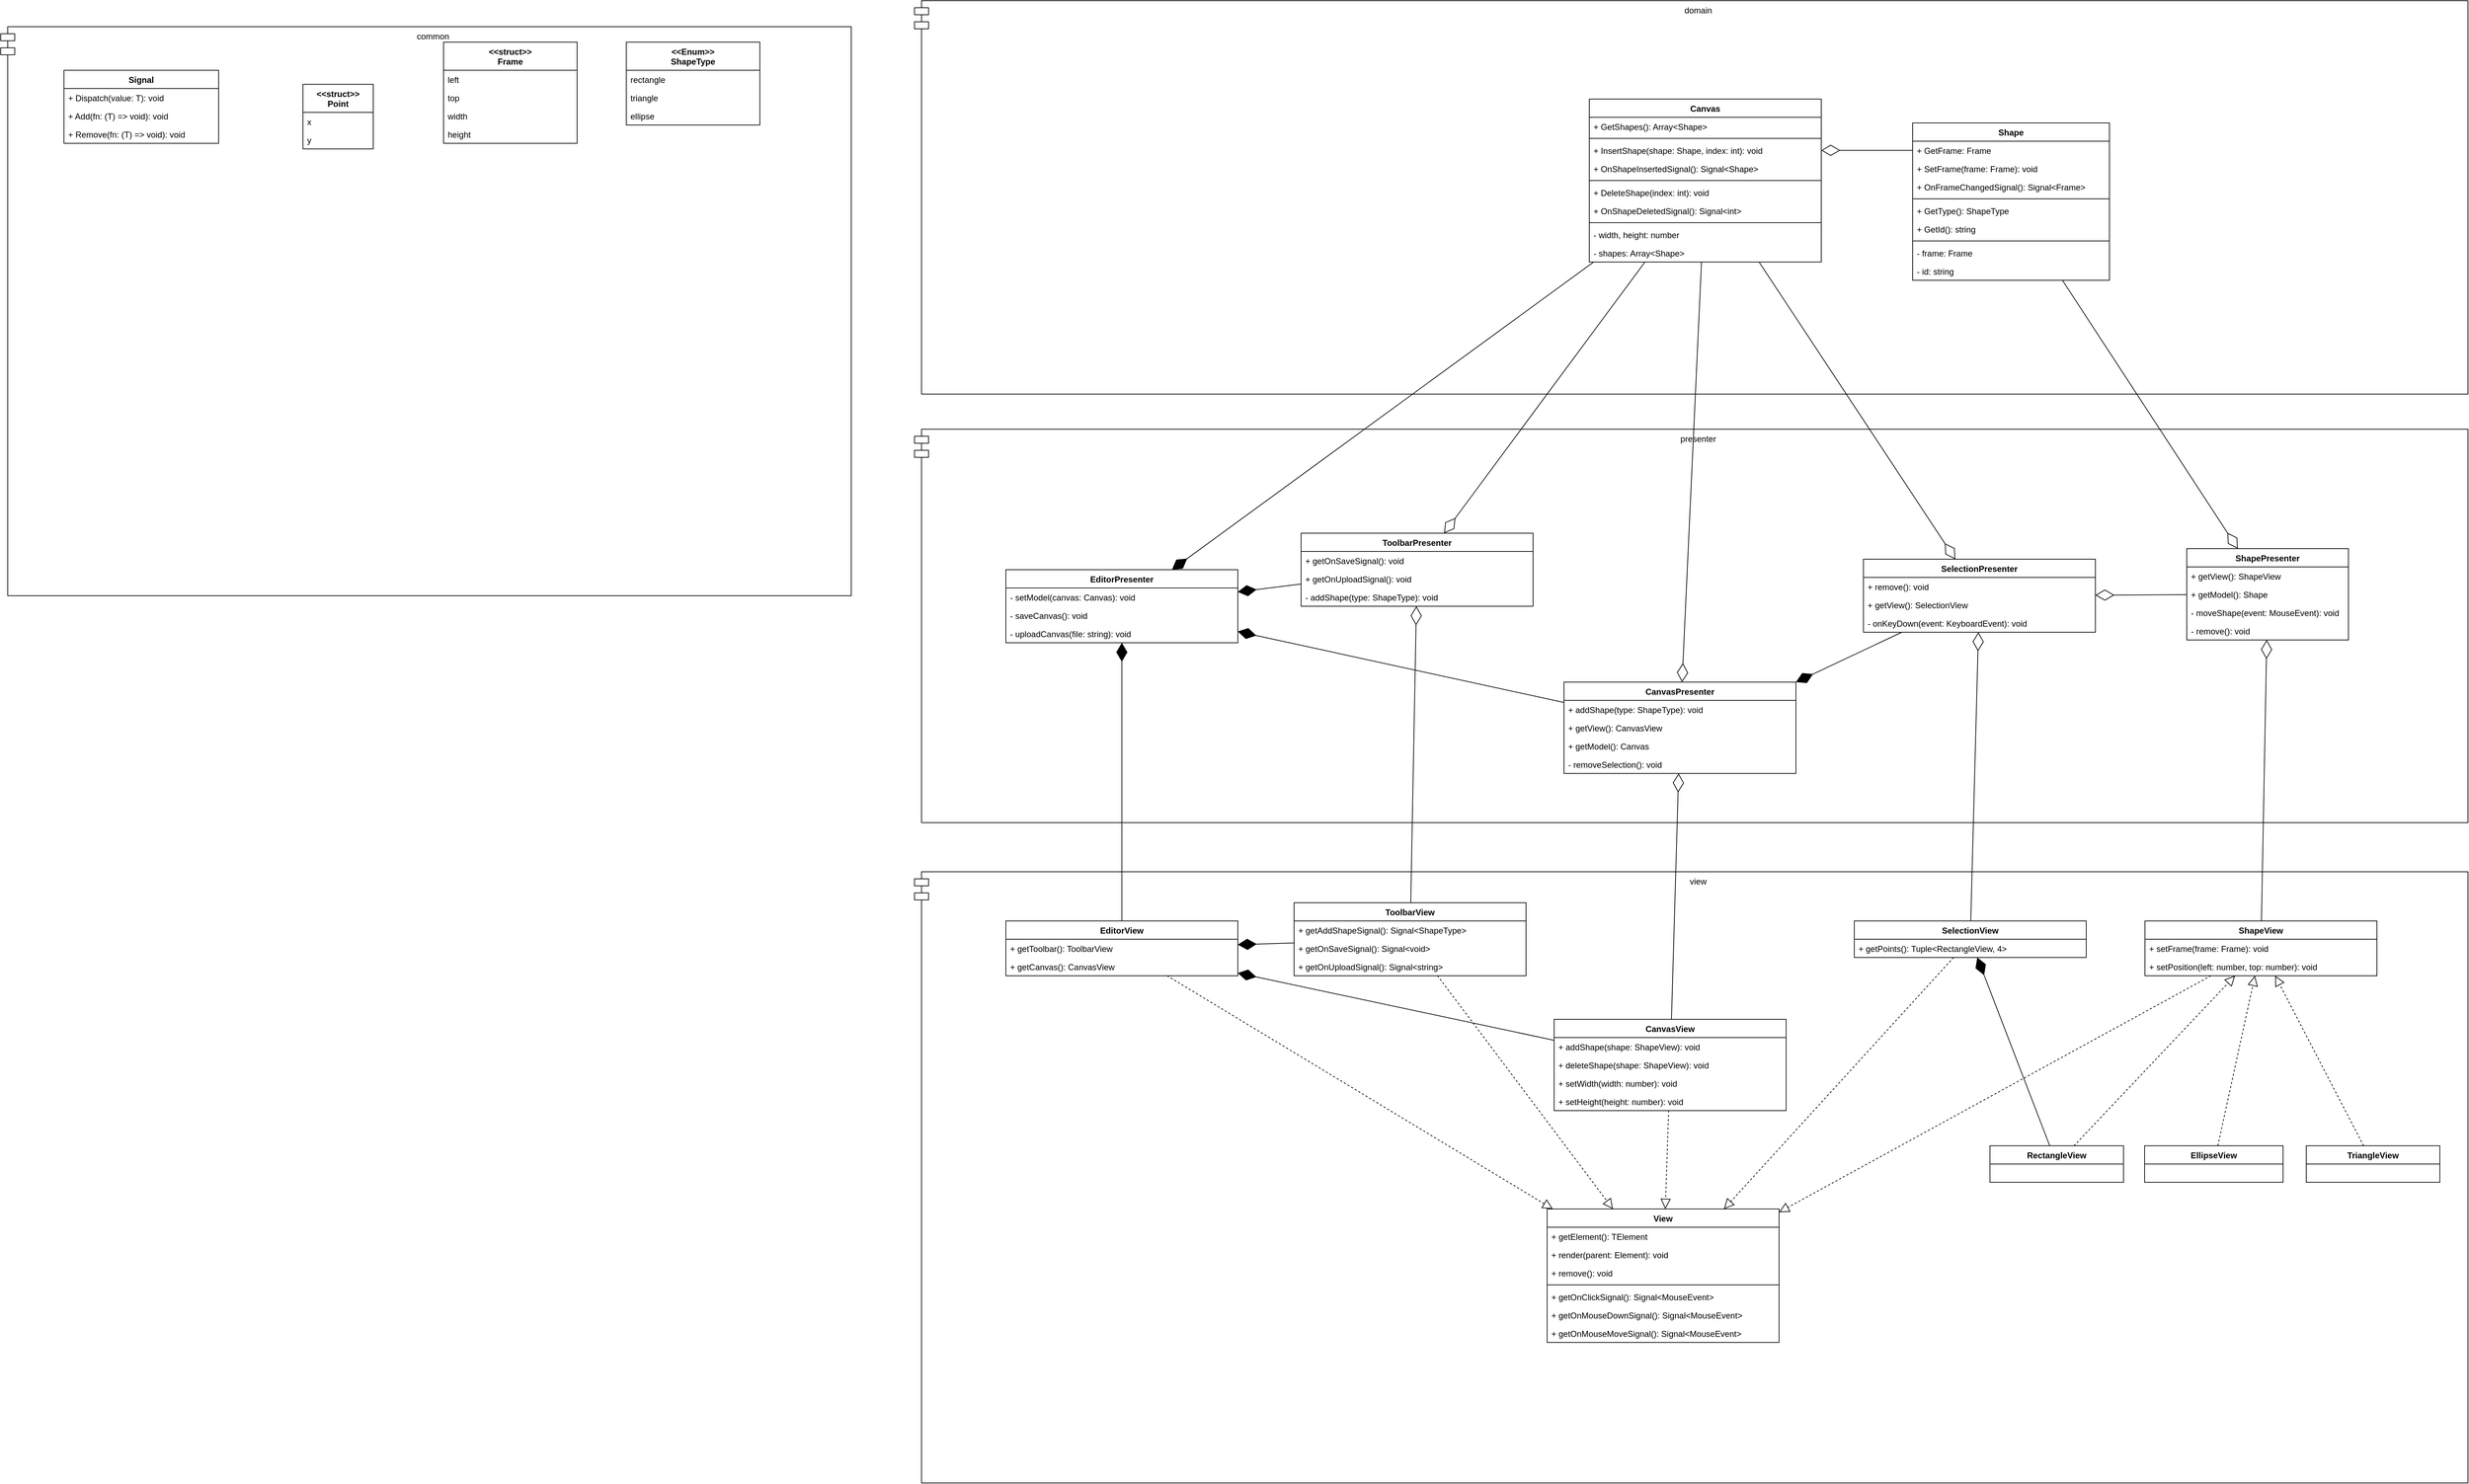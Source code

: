 <mxfile version="15.5.4" type="embed"><diagram id="C5RBs43oDa-KdzZeNtuy" name="Page-1"><mxGraphModel dx="3274" dy="613" grid="1" gridSize="10" guides="1" tooltips="1" connect="1" arrows="1" fold="1" page="1" pageScale="1" pageWidth="827" pageHeight="1169" math="0" shadow="0"><root><mxCell id="WIyWlLk6GJQsqaUBKTNV-0"/><mxCell id="WIyWlLk6GJQsqaUBKTNV-1" parent="WIyWlLk6GJQsqaUBKTNV-0"/><mxCell id="lVUzOFcici-vfKjF4Edh-38" value="domain" style="shape=module;align=left;spacingLeft=20;align=center;verticalAlign=top;" parent="WIyWlLk6GJQsqaUBKTNV-1" vertex="1"><mxGeometry x="-840" y="460" width="2210" height="560" as="geometry"/></mxCell><mxCell id="lVUzOFcici-vfKjF4Edh-4" value="Canvas" style="swimlane;fontStyle=1;align=center;verticalAlign=top;childLayout=stackLayout;horizontal=1;startSize=26;horizontalStack=0;resizeParent=1;resizeParentMax=0;resizeLast=0;collapsible=1;marginBottom=0;" parent="WIyWlLk6GJQsqaUBKTNV-1" vertex="1"><mxGeometry x="120" y="600" width="330" height="232" as="geometry"><mxRectangle x="160" y="410" width="80" height="26" as="alternateBounds"/></mxGeometry></mxCell><mxCell id="lVUzOFcici-vfKjF4Edh-21" value="+ GetShapes(): Array&lt;Shape&gt;" style="text;strokeColor=none;fillColor=none;align=left;verticalAlign=top;spacingLeft=4;spacingRight=4;overflow=hidden;rotatable=0;points=[[0,0.5],[1,0.5]];portConstraint=eastwest;" parent="lVUzOFcici-vfKjF4Edh-4" vertex="1"><mxGeometry y="26" width="330" height="26" as="geometry"/></mxCell><mxCell id="lVUzOFcici-vfKjF4Edh-26" value="" style="line;strokeWidth=1;fillColor=none;align=left;verticalAlign=middle;spacingTop=-1;spacingLeft=3;spacingRight=3;rotatable=0;labelPosition=right;points=[];portConstraint=eastwest;" parent="lVUzOFcici-vfKjF4Edh-4" vertex="1"><mxGeometry y="52" width="330" height="8" as="geometry"/></mxCell><mxCell id="lVUzOFcici-vfKjF4Edh-23" value="+ InsertShape(shape: Shape, index: int): void" style="text;strokeColor=none;fillColor=none;align=left;verticalAlign=top;spacingLeft=4;spacingRight=4;overflow=hidden;rotatable=0;points=[[0,0.5],[1,0.5]];portConstraint=eastwest;" parent="lVUzOFcici-vfKjF4Edh-4" vertex="1"><mxGeometry y="60" width="330" height="26" as="geometry"/></mxCell><mxCell id="lVUzOFcici-vfKjF4Edh-25" value="+ OnShapeInsertedSignal(): Signal&lt;Shape&gt;" style="text;strokeColor=none;fillColor=none;align=left;verticalAlign=top;spacingLeft=4;spacingRight=4;overflow=hidden;rotatable=0;points=[[0,0.5],[1,0.5]];portConstraint=eastwest;" parent="lVUzOFcici-vfKjF4Edh-4" vertex="1"><mxGeometry y="86" width="330" height="26" as="geometry"/></mxCell><mxCell id="lVUzOFcici-vfKjF4Edh-27" value="" style="line;strokeWidth=1;fillColor=none;align=left;verticalAlign=middle;spacingTop=-1;spacingLeft=3;spacingRight=3;rotatable=0;labelPosition=right;points=[];portConstraint=eastwest;" parent="lVUzOFcici-vfKjF4Edh-4" vertex="1"><mxGeometry y="112" width="330" height="8" as="geometry"/></mxCell><mxCell id="lVUzOFcici-vfKjF4Edh-24" value="+ DeleteShape(index: int): void" style="text;strokeColor=none;fillColor=none;align=left;verticalAlign=top;spacingLeft=4;spacingRight=4;overflow=hidden;rotatable=0;points=[[0,0.5],[1,0.5]];portConstraint=eastwest;" parent="lVUzOFcici-vfKjF4Edh-4" vertex="1"><mxGeometry y="120" width="330" height="26" as="geometry"/></mxCell><mxCell id="lVUzOFcici-vfKjF4Edh-28" value="+ OnShapeDeletedSignal(): Signal&lt;int&gt;" style="text;strokeColor=none;fillColor=none;align=left;verticalAlign=top;spacingLeft=4;spacingRight=4;overflow=hidden;rotatable=0;points=[[0,0.5],[1,0.5]];portConstraint=eastwest;" parent="lVUzOFcici-vfKjF4Edh-4" vertex="1"><mxGeometry y="146" width="330" height="26" as="geometry"/></mxCell><mxCell id="lVUzOFcici-vfKjF4Edh-119" value="" style="line;strokeWidth=1;fillColor=none;align=left;verticalAlign=middle;spacingTop=-1;spacingLeft=3;spacingRight=3;rotatable=0;labelPosition=right;points=[];portConstraint=eastwest;" parent="lVUzOFcici-vfKjF4Edh-4" vertex="1"><mxGeometry y="172" width="330" height="8" as="geometry"/></mxCell><mxCell id="lVUzOFcici-vfKjF4Edh-120" value="- width, height: number" style="text;strokeColor=none;fillColor=none;align=left;verticalAlign=top;spacingLeft=4;spacingRight=4;overflow=hidden;rotatable=0;points=[[0,0.5],[1,0.5]];portConstraint=eastwest;" parent="lVUzOFcici-vfKjF4Edh-4" vertex="1"><mxGeometry y="180" width="330" height="26" as="geometry"/></mxCell><mxCell id="lVUzOFcici-vfKjF4Edh-118" value="- shapes: Array&lt;Shape&gt;" style="text;strokeColor=none;fillColor=none;align=left;verticalAlign=top;spacingLeft=4;spacingRight=4;overflow=hidden;rotatable=0;points=[[0,0.5],[1,0.5]];portConstraint=eastwest;" parent="lVUzOFcici-vfKjF4Edh-4" vertex="1"><mxGeometry y="206" width="330" height="26" as="geometry"/></mxCell><mxCell id="lVUzOFcici-vfKjF4Edh-17" value="Shape" style="swimlane;fontStyle=1;align=center;verticalAlign=top;childLayout=stackLayout;horizontal=1;startSize=26;horizontalStack=0;resizeParent=1;resizeParentMax=0;resizeLast=0;collapsible=1;marginBottom=0;" parent="WIyWlLk6GJQsqaUBKTNV-1" vertex="1"><mxGeometry x="580" y="634" width="280" height="224" as="geometry"><mxRectangle x="160" y="410" width="80" height="26" as="alternateBounds"/></mxGeometry></mxCell><mxCell id="lVUzOFcici-vfKjF4Edh-18" value="+ GetFrame: Frame" style="text;strokeColor=none;fillColor=none;align=left;verticalAlign=top;spacingLeft=4;spacingRight=4;overflow=hidden;rotatable=0;points=[[0,0.5],[1,0.5]];portConstraint=eastwest;" parent="lVUzOFcici-vfKjF4Edh-17" vertex="1"><mxGeometry y="26" width="280" height="26" as="geometry"/></mxCell><mxCell id="lVUzOFcici-vfKjF4Edh-20" value="+ SetFrame(frame: Frame): void" style="text;strokeColor=none;fillColor=none;align=left;verticalAlign=top;spacingLeft=4;spacingRight=4;overflow=hidden;rotatable=0;points=[[0,0.5],[1,0.5]];portConstraint=eastwest;" parent="lVUzOFcici-vfKjF4Edh-17" vertex="1"><mxGeometry y="52" width="280" height="26" as="geometry"/></mxCell><mxCell id="lVUzOFcici-vfKjF4Edh-59" value="+ OnFrameChangedSignal(): Signal&lt;Frame&gt;" style="text;strokeColor=none;fillColor=none;align=left;verticalAlign=top;spacingLeft=4;spacingRight=4;overflow=hidden;rotatable=0;points=[[0,0.5],[1,0.5]];portConstraint=eastwest;" parent="lVUzOFcici-vfKjF4Edh-17" vertex="1"><mxGeometry y="78" width="280" height="26" as="geometry"/></mxCell><mxCell id="lVUzOFcici-vfKjF4Edh-113" value="" style="line;strokeWidth=1;fillColor=none;align=left;verticalAlign=middle;spacingTop=-1;spacingLeft=3;spacingRight=3;rotatable=0;labelPosition=right;points=[];portConstraint=eastwest;" parent="lVUzOFcici-vfKjF4Edh-17" vertex="1"><mxGeometry y="104" width="280" height="8" as="geometry"/></mxCell><mxCell id="lVUzOFcici-vfKjF4Edh-42" value="+ GetType(): ShapeType" style="text;strokeColor=none;fillColor=none;align=left;verticalAlign=top;spacingLeft=4;spacingRight=4;overflow=hidden;rotatable=0;points=[[0,0.5],[1,0.5]];portConstraint=eastwest;" parent="lVUzOFcici-vfKjF4Edh-17" vertex="1"><mxGeometry y="112" width="280" height="26" as="geometry"/></mxCell><mxCell id="lVUzOFcici-vfKjF4Edh-115" value="+ GetId(): string" style="text;strokeColor=none;fillColor=none;align=left;verticalAlign=top;spacingLeft=4;spacingRight=4;overflow=hidden;rotatable=0;points=[[0,0.5],[1,0.5]];portConstraint=eastwest;" parent="lVUzOFcici-vfKjF4Edh-17" vertex="1"><mxGeometry y="138" width="280" height="26" as="geometry"/></mxCell><mxCell id="lVUzOFcici-vfKjF4Edh-114" value="" style="line;strokeWidth=1;fillColor=none;align=left;verticalAlign=middle;spacingTop=-1;spacingLeft=3;spacingRight=3;rotatable=0;labelPosition=right;points=[];portConstraint=eastwest;" parent="lVUzOFcici-vfKjF4Edh-17" vertex="1"><mxGeometry y="164" width="280" height="8" as="geometry"/></mxCell><mxCell id="lVUzOFcici-vfKjF4Edh-116" value="- frame: Frame" style="text;strokeColor=none;fillColor=none;align=left;verticalAlign=top;spacingLeft=4;spacingRight=4;overflow=hidden;rotatable=0;points=[[0,0.5],[1,0.5]];portConstraint=eastwest;" parent="lVUzOFcici-vfKjF4Edh-17" vertex="1"><mxGeometry y="172" width="280" height="26" as="geometry"/></mxCell><mxCell id="lVUzOFcici-vfKjF4Edh-117" value="- id: string" style="text;strokeColor=none;fillColor=none;align=left;verticalAlign=top;spacingLeft=4;spacingRight=4;overflow=hidden;rotatable=0;points=[[0,0.5],[1,0.5]];portConstraint=eastwest;" parent="lVUzOFcici-vfKjF4Edh-17" vertex="1"><mxGeometry y="198" width="280" height="26" as="geometry"/></mxCell><mxCell id="lVUzOFcici-vfKjF4Edh-40" value="" style="endArrow=diamondThin;endFill=0;endSize=24;html=1;rounded=0;entryX=1;entryY=0.5;entryDx=0;entryDy=0;exitX=0;exitY=0.5;exitDx=0;exitDy=0;" parent="WIyWlLk6GJQsqaUBKTNV-1" source="lVUzOFcici-vfKjF4Edh-18" target="lVUzOFcici-vfKjF4Edh-23" edge="1"><mxGeometry width="160" relative="1" as="geometry"><mxPoint x="490" y="380" as="sourcePoint"/><mxPoint x="650" y="380" as="targetPoint"/></mxGeometry></mxCell><mxCell id="lVUzOFcici-vfKjF4Edh-60" value="view" style="shape=module;align=left;spacingLeft=20;align=center;verticalAlign=top;" parent="WIyWlLk6GJQsqaUBKTNV-1" vertex="1"><mxGeometry x="-840" y="1700" width="2210" height="870" as="geometry"/></mxCell><mxCell id="lVUzOFcici-vfKjF4Edh-61" value="CanvasView" style="swimlane;fontStyle=1;align=center;verticalAlign=top;childLayout=stackLayout;horizontal=1;startSize=26;horizontalStack=0;resizeParent=1;resizeParentMax=0;resizeLast=0;collapsible=1;marginBottom=0;" parent="WIyWlLk6GJQsqaUBKTNV-1" vertex="1"><mxGeometry x="70" y="1910" width="330" height="130" as="geometry"><mxRectangle x="160" y="410" width="80" height="26" as="alternateBounds"/></mxGeometry></mxCell><mxCell id="zq07lOfsanNuQa8wARK5-48" value="+ addShape(shape: ShapeView): void" style="text;strokeColor=none;fillColor=none;align=left;verticalAlign=top;spacingLeft=4;spacingRight=4;overflow=hidden;rotatable=0;points=[[0,0.5],[1,0.5]];portConstraint=eastwest;" parent="lVUzOFcici-vfKjF4Edh-61" vertex="1"><mxGeometry y="26" width="330" height="26" as="geometry"/></mxCell><mxCell id="zq07lOfsanNuQa8wARK5-49" value="+ deleteShape(shape: ShapeView): void" style="text;strokeColor=none;fillColor=none;align=left;verticalAlign=top;spacingLeft=4;spacingRight=4;overflow=hidden;rotatable=0;points=[[0,0.5],[1,0.5]];portConstraint=eastwest;" parent="lVUzOFcici-vfKjF4Edh-61" vertex="1"><mxGeometry y="52" width="330" height="26" as="geometry"/></mxCell><mxCell id="zq07lOfsanNuQa8wARK5-51" value="+ setWidth(width: number): void" style="text;strokeColor=none;fillColor=none;align=left;verticalAlign=top;spacingLeft=4;spacingRight=4;overflow=hidden;rotatable=0;points=[[0,0.5],[1,0.5]];portConstraint=eastwest;" parent="lVUzOFcici-vfKjF4Edh-61" vertex="1"><mxGeometry y="78" width="330" height="26" as="geometry"/></mxCell><mxCell id="zq07lOfsanNuQa8wARK5-52" value="+ setHeight(height: number): void" style="text;strokeColor=none;fillColor=none;align=left;verticalAlign=top;spacingLeft=4;spacingRight=4;overflow=hidden;rotatable=0;points=[[0,0.5],[1,0.5]];portConstraint=eastwest;" parent="lVUzOFcici-vfKjF4Edh-61" vertex="1"><mxGeometry y="104" width="330" height="26" as="geometry"/></mxCell><mxCell id="lVUzOFcici-vfKjF4Edh-69" value="ShapeView" style="swimlane;fontStyle=1;align=center;verticalAlign=top;childLayout=stackLayout;horizontal=1;startSize=26;horizontalStack=0;resizeParent=1;resizeParentMax=0;resizeLast=0;collapsible=1;marginBottom=0;" parent="WIyWlLk6GJQsqaUBKTNV-1" vertex="1"><mxGeometry x="910.5" y="1770" width="330" height="78" as="geometry"><mxRectangle x="160" y="410" width="80" height="26" as="alternateBounds"/></mxGeometry></mxCell><mxCell id="zq07lOfsanNuQa8wARK5-32" value="+ setFrame(frame: Frame): void" style="text;strokeColor=none;fillColor=none;align=left;verticalAlign=top;spacingLeft=4;spacingRight=4;overflow=hidden;rotatable=0;points=[[0,0.5],[1,0.5]];portConstraint=eastwest;" parent="lVUzOFcici-vfKjF4Edh-69" vertex="1"><mxGeometry y="26" width="330" height="26" as="geometry"/></mxCell><mxCell id="zq07lOfsanNuQa8wARK5-33" value="+ setPosition(left: number, top: number): void" style="text;strokeColor=none;fillColor=none;align=left;verticalAlign=top;spacingLeft=4;spacingRight=4;overflow=hidden;rotatable=0;points=[[0,0.5],[1,0.5]];portConstraint=eastwest;" parent="lVUzOFcici-vfKjF4Edh-69" vertex="1"><mxGeometry y="52" width="330" height="26" as="geometry"/></mxCell><mxCell id="lVUzOFcici-vfKjF4Edh-70" value="SelectionView" style="swimlane;fontStyle=1;align=center;verticalAlign=top;childLayout=stackLayout;horizontal=1;startSize=26;horizontalStack=0;resizeParent=1;resizeParentMax=0;resizeLast=0;collapsible=1;marginBottom=0;" parent="WIyWlLk6GJQsqaUBKTNV-1" vertex="1"><mxGeometry x="497" y="1770" width="330" height="52" as="geometry"><mxRectangle x="160" y="410" width="80" height="26" as="alternateBounds"/></mxGeometry></mxCell><mxCell id="zq07lOfsanNuQa8wARK5-53" value="+ getPoints(): Tuple&lt;RectangleView, 4&gt;" style="text;strokeColor=none;fillColor=none;align=left;verticalAlign=top;spacingLeft=4;spacingRight=4;overflow=hidden;rotatable=0;points=[[0,0.5],[1,0.5]];portConstraint=eastwest;" parent="lVUzOFcici-vfKjF4Edh-70" vertex="1"><mxGeometry y="26" width="330" height="26" as="geometry"/></mxCell><mxCell id="lVUzOFcici-vfKjF4Edh-71" value="ToolbarView" style="swimlane;fontStyle=1;align=center;verticalAlign=top;childLayout=stackLayout;horizontal=1;startSize=26;horizontalStack=0;resizeParent=1;resizeParentMax=0;resizeLast=0;collapsible=1;marginBottom=0;" parent="WIyWlLk6GJQsqaUBKTNV-1" vertex="1"><mxGeometry x="-300" y="1744" width="330" height="104" as="geometry"><mxRectangle x="160" y="410" width="80" height="26" as="alternateBounds"/></mxGeometry></mxCell><mxCell id="zq07lOfsanNuQa8wARK5-43" value="+ getAddShapeSignal(): Signal&lt;ShapeType&gt;" style="text;strokeColor=none;fillColor=none;align=left;verticalAlign=top;spacingLeft=4;spacingRight=4;overflow=hidden;rotatable=0;points=[[0,0.5],[1,0.5]];portConstraint=eastwest;" parent="lVUzOFcici-vfKjF4Edh-71" vertex="1"><mxGeometry y="26" width="330" height="26" as="geometry"/></mxCell><mxCell id="zq07lOfsanNuQa8wARK5-44" value="+ getOnSaveSignal(): Signal&lt;void&gt;" style="text;strokeColor=none;fillColor=none;align=left;verticalAlign=top;spacingLeft=4;spacingRight=4;overflow=hidden;rotatable=0;points=[[0,0.5],[1,0.5]];portConstraint=eastwest;" parent="lVUzOFcici-vfKjF4Edh-71" vertex="1"><mxGeometry y="52" width="330" height="26" as="geometry"/></mxCell><mxCell id="zq07lOfsanNuQa8wARK5-45" value="+ getOnUploadSignal(): Signal&lt;string&gt;" style="text;strokeColor=none;fillColor=none;align=left;verticalAlign=top;spacingLeft=4;spacingRight=4;overflow=hidden;rotatable=0;points=[[0,0.5],[1,0.5]];portConstraint=eastwest;" parent="lVUzOFcici-vfKjF4Edh-71" vertex="1"><mxGeometry y="78" width="330" height="26" as="geometry"/></mxCell><mxCell id="lVUzOFcici-vfKjF4Edh-81" value="common" style="shape=module;align=left;spacingLeft=20;align=center;verticalAlign=top;" parent="WIyWlLk6GJQsqaUBKTNV-1" vertex="1"><mxGeometry x="-2140" y="497" width="1210" height="810" as="geometry"/></mxCell><mxCell id="lVUzOFcici-vfKjF4Edh-82" value="Signal" style="swimlane;fontStyle=1;align=center;verticalAlign=top;childLayout=stackLayout;horizontal=1;startSize=26;horizontalStack=0;resizeParent=1;resizeParentMax=0;resizeLast=0;collapsible=1;marginBottom=0;" parent="WIyWlLk6GJQsqaUBKTNV-1" vertex="1"><mxGeometry x="-2050" y="559" width="220" height="104" as="geometry"><mxRectangle x="160" y="410" width="80" height="26" as="alternateBounds"/></mxGeometry></mxCell><mxCell id="lVUzOFcici-vfKjF4Edh-83" value="+ Dispatch(value: T): void" style="text;strokeColor=none;fillColor=none;align=left;verticalAlign=top;spacingLeft=4;spacingRight=4;overflow=hidden;rotatable=0;points=[[0,0.5],[1,0.5]];portConstraint=eastwest;" parent="lVUzOFcici-vfKjF4Edh-82" vertex="1"><mxGeometry y="26" width="220" height="26" as="geometry"/></mxCell><mxCell id="lVUzOFcici-vfKjF4Edh-84" value="+ Add(fn: (T) =&gt; void): void" style="text;strokeColor=none;fillColor=none;align=left;verticalAlign=top;spacingLeft=4;spacingRight=4;overflow=hidden;rotatable=0;points=[[0,0.5],[1,0.5]];portConstraint=eastwest;" parent="lVUzOFcici-vfKjF4Edh-82" vertex="1"><mxGeometry y="52" width="220" height="26" as="geometry"/></mxCell><mxCell id="lVUzOFcici-vfKjF4Edh-85" value="+ Remove(fn: (T) =&gt; void): void" style="text;strokeColor=none;fillColor=none;align=left;verticalAlign=top;spacingLeft=4;spacingRight=4;overflow=hidden;rotatable=0;points=[[0,0.5],[1,0.5]];portConstraint=eastwest;" parent="lVUzOFcici-vfKjF4Edh-82" vertex="1"><mxGeometry y="78" width="220" height="26" as="geometry"/></mxCell><mxCell id="lVUzOFcici-vfKjF4Edh-86" value="&lt;&lt;Enum&gt;&gt;&#10;ShapeType" style="swimlane;fontStyle=1;align=center;verticalAlign=top;childLayout=stackLayout;horizontal=1;startSize=40;horizontalStack=0;resizeParent=1;resizeParentMax=0;resizeLast=0;collapsible=1;marginBottom=0;" parent="WIyWlLk6GJQsqaUBKTNV-1" vertex="1"><mxGeometry x="-1250" y="519" width="190" height="118" as="geometry"><mxRectangle x="160" y="410" width="80" height="26" as="alternateBounds"/></mxGeometry></mxCell><mxCell id="lVUzOFcici-vfKjF4Edh-87" value="rectangle" style="text;strokeColor=none;fillColor=none;align=left;verticalAlign=top;spacingLeft=4;spacingRight=4;overflow=hidden;rotatable=0;points=[[0,0.5],[1,0.5]];portConstraint=eastwest;" parent="lVUzOFcici-vfKjF4Edh-86" vertex="1"><mxGeometry y="40" width="190" height="26" as="geometry"/></mxCell><mxCell id="lVUzOFcici-vfKjF4Edh-88" value="triangle" style="text;strokeColor=none;fillColor=none;align=left;verticalAlign=top;spacingLeft=4;spacingRight=4;overflow=hidden;rotatable=0;points=[[0,0.5],[1,0.5]];portConstraint=eastwest;" parent="lVUzOFcici-vfKjF4Edh-86" vertex="1"><mxGeometry y="66" width="190" height="26" as="geometry"/></mxCell><mxCell id="lVUzOFcici-vfKjF4Edh-89" value="ellipse" style="text;strokeColor=none;fillColor=none;align=left;verticalAlign=top;spacingLeft=4;spacingRight=4;overflow=hidden;rotatable=0;points=[[0,0.5],[1,0.5]];portConstraint=eastwest;" parent="lVUzOFcici-vfKjF4Edh-86" vertex="1"><mxGeometry y="92" width="190" height="26" as="geometry"/></mxCell><mxCell id="lVUzOFcici-vfKjF4Edh-90" value="&lt;&lt;struct&gt;&gt;&#10;Frame" style="swimlane;fontStyle=1;align=center;verticalAlign=top;childLayout=stackLayout;horizontal=1;startSize=40;horizontalStack=0;resizeParent=1;resizeParentMax=0;resizeLast=0;collapsible=1;marginBottom=0;" parent="WIyWlLk6GJQsqaUBKTNV-1" vertex="1"><mxGeometry x="-1510" y="519" width="190" height="144" as="geometry"><mxRectangle x="160" y="410" width="80" height="26" as="alternateBounds"/></mxGeometry></mxCell><mxCell id="lVUzOFcici-vfKjF4Edh-91" value="left" style="text;strokeColor=none;fillColor=none;align=left;verticalAlign=top;spacingLeft=4;spacingRight=4;overflow=hidden;rotatable=0;points=[[0,0.5],[1,0.5]];portConstraint=eastwest;" parent="lVUzOFcici-vfKjF4Edh-90" vertex="1"><mxGeometry y="40" width="190" height="26" as="geometry"/></mxCell><mxCell id="lVUzOFcici-vfKjF4Edh-92" value="top" style="text;strokeColor=none;fillColor=none;align=left;verticalAlign=top;spacingLeft=4;spacingRight=4;overflow=hidden;rotatable=0;points=[[0,0.5],[1,0.5]];portConstraint=eastwest;" parent="lVUzOFcici-vfKjF4Edh-90" vertex="1"><mxGeometry y="66" width="190" height="26" as="geometry"/></mxCell><mxCell id="lVUzOFcici-vfKjF4Edh-93" value="width" style="text;strokeColor=none;fillColor=none;align=left;verticalAlign=top;spacingLeft=4;spacingRight=4;overflow=hidden;rotatable=0;points=[[0,0.5],[1,0.5]];portConstraint=eastwest;" parent="lVUzOFcici-vfKjF4Edh-90" vertex="1"><mxGeometry y="92" width="190" height="26" as="geometry"/></mxCell><mxCell id="lVUzOFcici-vfKjF4Edh-94" value="height" style="text;strokeColor=none;fillColor=none;align=left;verticalAlign=top;spacingLeft=4;spacingRight=4;overflow=hidden;rotatable=0;points=[[0,0.5],[1,0.5]];portConstraint=eastwest;" parent="lVUzOFcici-vfKjF4Edh-90" vertex="1"><mxGeometry y="118" width="190" height="26" as="geometry"/></mxCell><mxCell id="lVUzOFcici-vfKjF4Edh-95" value="&lt;&lt;struct&gt;&gt;&#10;Point" style="swimlane;fontStyle=1;align=center;verticalAlign=top;childLayout=stackLayout;horizontal=1;startSize=40;horizontalStack=0;resizeParent=1;resizeParentMax=0;resizeLast=0;collapsible=1;marginBottom=0;" parent="WIyWlLk6GJQsqaUBKTNV-1" vertex="1"><mxGeometry x="-1710" y="579" width="100" height="92" as="geometry"><mxRectangle x="160" y="410" width="80" height="26" as="alternateBounds"/></mxGeometry></mxCell><mxCell id="lVUzOFcici-vfKjF4Edh-96" value="x" style="text;strokeColor=none;fillColor=none;align=left;verticalAlign=top;spacingLeft=4;spacingRight=4;overflow=hidden;rotatable=0;points=[[0,0.5],[1,0.5]];portConstraint=eastwest;" parent="lVUzOFcici-vfKjF4Edh-95" vertex="1"><mxGeometry y="40" width="100" height="26" as="geometry"/></mxCell><mxCell id="lVUzOFcici-vfKjF4Edh-97" value="y" style="text;strokeColor=none;fillColor=none;align=left;verticalAlign=top;spacingLeft=4;spacingRight=4;overflow=hidden;rotatable=0;points=[[0,0.5],[1,0.5]];portConstraint=eastwest;" parent="lVUzOFcici-vfKjF4Edh-95" vertex="1"><mxGeometry y="66" width="100" height="26" as="geometry"/></mxCell><mxCell id="lVUzOFcici-vfKjF4Edh-99" value="presenter" style="shape=module;align=left;spacingLeft=20;align=center;verticalAlign=top;" parent="WIyWlLk6GJQsqaUBKTNV-1" vertex="1"><mxGeometry x="-840" y="1070" width="2210" height="560" as="geometry"/></mxCell><mxCell id="lVUzOFcici-vfKjF4Edh-105" value="ShapePresenter" style="swimlane;fontStyle=1;align=center;verticalAlign=top;childLayout=stackLayout;horizontal=1;startSize=26;horizontalStack=0;resizeParent=1;resizeParentMax=0;resizeLast=0;collapsible=1;marginBottom=0;" parent="WIyWlLk6GJQsqaUBKTNV-1" vertex="1"><mxGeometry x="970" y="1240" width="230" height="130" as="geometry"><mxRectangle x="160" y="410" width="80" height="26" as="alternateBounds"/></mxGeometry></mxCell><mxCell id="lVUzOFcici-vfKjF4Edh-106" value="+ getView(): ShapeView" style="text;strokeColor=none;fillColor=none;align=left;verticalAlign=top;spacingLeft=4;spacingRight=4;overflow=hidden;rotatable=0;points=[[0,0.5],[1,0.5]];portConstraint=eastwest;" parent="lVUzOFcici-vfKjF4Edh-105" vertex="1"><mxGeometry y="26" width="230" height="26" as="geometry"/></mxCell><mxCell id="lVUzOFcici-vfKjF4Edh-107" value="+ getModel(): Shape" style="text;strokeColor=none;fillColor=none;align=left;verticalAlign=top;spacingLeft=4;spacingRight=4;overflow=hidden;rotatable=0;points=[[0,0.5],[1,0.5]];portConstraint=eastwest;" parent="lVUzOFcici-vfKjF4Edh-105" vertex="1"><mxGeometry y="52" width="230" height="26" as="geometry"/></mxCell><mxCell id="6" value="- moveShape(event: MouseEvent): void" style="text;strokeColor=none;fillColor=none;align=left;verticalAlign=top;spacingLeft=4;spacingRight=4;overflow=hidden;rotatable=0;points=[[0,0.5],[1,0.5]];portConstraint=eastwest;" vertex="1" parent="lVUzOFcici-vfKjF4Edh-105"><mxGeometry y="78" width="230" height="26" as="geometry"/></mxCell><mxCell id="7" value="- remove(): void" style="text;strokeColor=none;fillColor=none;align=left;verticalAlign=top;spacingLeft=4;spacingRight=4;overflow=hidden;rotatable=0;points=[[0,0.5],[1,0.5]];portConstraint=eastwest;" vertex="1" parent="lVUzOFcici-vfKjF4Edh-105"><mxGeometry y="104" width="230" height="26" as="geometry"/></mxCell><mxCell id="lVUzOFcici-vfKjF4Edh-123" value="" style="endArrow=diamondThin;endFill=0;endSize=24;html=1;rounded=0;" parent="WIyWlLk6GJQsqaUBKTNV-1" source="lVUzOFcici-vfKjF4Edh-17" target="lVUzOFcici-vfKjF4Edh-105" edge="1"><mxGeometry width="160" relative="1" as="geometry"><mxPoint x="550" y="1130" as="sourcePoint"/><mxPoint x="710" y="1130" as="targetPoint"/></mxGeometry></mxCell><mxCell id="lVUzOFcici-vfKjF4Edh-126" value="" style="endArrow=diamondThin;endFill=0;endSize=24;html=1;rounded=0;" parent="WIyWlLk6GJQsqaUBKTNV-1" source="lVUzOFcici-vfKjF4Edh-69" target="lVUzOFcici-vfKjF4Edh-105" edge="1"><mxGeometry width="160" relative="1" as="geometry"><mxPoint x="550" y="1480" as="sourcePoint"/><mxPoint x="710" y="1480" as="targetPoint"/></mxGeometry></mxCell><mxCell id="Wp4D12kqKLohDoQyKvnD-0" value="EditorPresenter" style="swimlane;fontStyle=1;align=center;verticalAlign=top;childLayout=stackLayout;horizontal=1;startSize=26;horizontalStack=0;resizeParent=1;resizeParentMax=0;resizeLast=0;collapsible=1;marginBottom=0;" parent="WIyWlLk6GJQsqaUBKTNV-1" vertex="1"><mxGeometry x="-710" y="1270" width="330" height="104" as="geometry"><mxRectangle x="160" y="410" width="80" height="26" as="alternateBounds"/></mxGeometry></mxCell><mxCell id="Wp4D12kqKLohDoQyKvnD-4" value="- setModel(canvas: Canvas): void" style="text;strokeColor=none;fillColor=none;align=left;verticalAlign=top;spacingLeft=4;spacingRight=4;overflow=hidden;rotatable=0;points=[[0,0.5],[1,0.5]];portConstraint=eastwest;" parent="Wp4D12kqKLohDoQyKvnD-0" vertex="1"><mxGeometry y="26" width="330" height="26" as="geometry"/></mxCell><mxCell id="1" value="- saveCanvas(): void" style="text;strokeColor=none;fillColor=none;align=left;verticalAlign=top;spacingLeft=4;spacingRight=4;overflow=hidden;rotatable=0;points=[[0,0.5],[1,0.5]];portConstraint=eastwest;" vertex="1" parent="Wp4D12kqKLohDoQyKvnD-0"><mxGeometry y="52" width="330" height="26" as="geometry"/></mxCell><mxCell id="2" value="- uploadCanvas(file: string): void" style="text;strokeColor=none;fillColor=none;align=left;verticalAlign=top;spacingLeft=4;spacingRight=4;overflow=hidden;rotatable=0;points=[[0,0.5],[1,0.5]];portConstraint=eastwest;" vertex="1" parent="Wp4D12kqKLohDoQyKvnD-0"><mxGeometry y="78" width="330" height="26" as="geometry"/></mxCell><mxCell id="Wp4D12kqKLohDoQyKvnD-11" value="ToolbarPresenter" style="swimlane;fontStyle=1;align=center;verticalAlign=top;childLayout=stackLayout;horizontal=1;startSize=26;horizontalStack=0;resizeParent=1;resizeParentMax=0;resizeLast=0;collapsible=1;marginBottom=0;" parent="WIyWlLk6GJQsqaUBKTNV-1" vertex="1"><mxGeometry x="-290" y="1218" width="330" height="104" as="geometry"><mxRectangle x="160" y="410" width="80" height="26" as="alternateBounds"/></mxGeometry></mxCell><mxCell id="Wp4D12kqKLohDoQyKvnD-12" value="+ getOnSaveSignal(): void" style="text;strokeColor=none;fillColor=none;align=left;verticalAlign=top;spacingLeft=4;spacingRight=4;overflow=hidden;rotatable=0;points=[[0,0.5],[1,0.5]];portConstraint=eastwest;" parent="Wp4D12kqKLohDoQyKvnD-11" vertex="1"><mxGeometry y="26" width="330" height="26" as="geometry"/></mxCell><mxCell id="zq07lOfsanNuQa8wARK5-39" value="+ getOnUploadSignal(): void" style="text;strokeColor=none;fillColor=none;align=left;verticalAlign=top;spacingLeft=4;spacingRight=4;overflow=hidden;rotatable=0;points=[[0,0.5],[1,0.5]];portConstraint=eastwest;" parent="Wp4D12kqKLohDoQyKvnD-11" vertex="1"><mxGeometry y="52" width="330" height="26" as="geometry"/></mxCell><mxCell id="3" value="- addShape(type: ShapeType): void" style="text;strokeColor=none;fillColor=none;align=left;verticalAlign=top;spacingLeft=4;spacingRight=4;overflow=hidden;rotatable=0;points=[[0,0.5],[1,0.5]];portConstraint=eastwest;" vertex="1" parent="Wp4D12kqKLohDoQyKvnD-11"><mxGeometry y="78" width="330" height="26" as="geometry"/></mxCell><mxCell id="Wp4D12kqKLohDoQyKvnD-13" value="CanvasPresenter" style="swimlane;fontStyle=1;align=center;verticalAlign=top;childLayout=stackLayout;horizontal=1;startSize=26;horizontalStack=0;resizeParent=1;resizeParentMax=0;resizeLast=0;collapsible=1;marginBottom=0;" parent="WIyWlLk6GJQsqaUBKTNV-1" vertex="1"><mxGeometry x="84" y="1430" width="330" height="130" as="geometry"><mxRectangle x="160" y="410" width="80" height="26" as="alternateBounds"/></mxGeometry></mxCell><mxCell id="Wp4D12kqKLohDoQyKvnD-14" value="+ addShape(type: ShapeType): void" style="text;strokeColor=none;fillColor=none;align=left;verticalAlign=top;spacingLeft=4;spacingRight=4;overflow=hidden;rotatable=0;points=[[0,0.5],[1,0.5]];portConstraint=eastwest;" parent="Wp4D12kqKLohDoQyKvnD-13" vertex="1"><mxGeometry y="26" width="330" height="26" as="geometry"/></mxCell><mxCell id="zq07lOfsanNuQa8wARK5-41" value="+ getView(): CanvasView" style="text;strokeColor=none;fillColor=none;align=left;verticalAlign=top;spacingLeft=4;spacingRight=4;overflow=hidden;rotatable=0;points=[[0,0.5],[1,0.5]];portConstraint=eastwest;" parent="Wp4D12kqKLohDoQyKvnD-13" vertex="1"><mxGeometry y="52" width="330" height="26" as="geometry"/></mxCell><mxCell id="zq07lOfsanNuQa8wARK5-42" value="+ getModel(): Canvas" style="text;strokeColor=none;fillColor=none;align=left;verticalAlign=top;spacingLeft=4;spacingRight=4;overflow=hidden;rotatable=0;points=[[0,0.5],[1,0.5]];portConstraint=eastwest;" parent="Wp4D12kqKLohDoQyKvnD-13" vertex="1"><mxGeometry y="78" width="330" height="26" as="geometry"/></mxCell><mxCell id="4" value="- removeSelection(): void" style="text;strokeColor=none;fillColor=none;align=left;verticalAlign=top;spacingLeft=4;spacingRight=4;overflow=hidden;rotatable=0;points=[[0,0.5],[1,0.5]];portConstraint=eastwest;" vertex="1" parent="Wp4D12kqKLohDoQyKvnD-13"><mxGeometry y="104" width="330" height="26" as="geometry"/></mxCell><mxCell id="Wp4D12kqKLohDoQyKvnD-15" value="EditorView" style="swimlane;fontStyle=1;align=center;verticalAlign=top;childLayout=stackLayout;horizontal=1;startSize=26;horizontalStack=0;resizeParent=1;resizeParentMax=0;resizeLast=0;collapsible=1;marginBottom=0;" parent="WIyWlLk6GJQsqaUBKTNV-1" vertex="1"><mxGeometry x="-710" y="1770" width="330" height="78" as="geometry"><mxRectangle x="160" y="410" width="80" height="26" as="alternateBounds"/></mxGeometry></mxCell><mxCell id="zq07lOfsanNuQa8wARK5-46" value="+ getToolbar(): ToolbarView" style="text;strokeColor=none;fillColor=none;align=left;verticalAlign=top;spacingLeft=4;spacingRight=4;overflow=hidden;rotatable=0;points=[[0,0.5],[1,0.5]];portConstraint=eastwest;" parent="Wp4D12kqKLohDoQyKvnD-15" vertex="1"><mxGeometry y="26" width="330" height="26" as="geometry"/></mxCell><mxCell id="zq07lOfsanNuQa8wARK5-47" value="+ getCanvas(): CanvasView" style="text;strokeColor=none;fillColor=none;align=left;verticalAlign=top;spacingLeft=4;spacingRight=4;overflow=hidden;rotatable=0;points=[[0,0.5],[1,0.5]];portConstraint=eastwest;" parent="Wp4D12kqKLohDoQyKvnD-15" vertex="1"><mxGeometry y="52" width="330" height="26" as="geometry"/></mxCell><mxCell id="vJ88vTQuRLcGK84TbQeg-0" value="" style="endArrow=diamondThin;endFill=1;endSize=24;html=1;rounded=0;" parent="WIyWlLk6GJQsqaUBKTNV-1" source="lVUzOFcici-vfKjF4Edh-4" target="Wp4D12kqKLohDoQyKvnD-0" edge="1"><mxGeometry width="160" relative="1" as="geometry"><mxPoint x="50" y="1160" as="sourcePoint"/><mxPoint x="210" y="1160" as="targetPoint"/></mxGeometry></mxCell><mxCell id="vJ88vTQuRLcGK84TbQeg-1" value="" style="endArrow=diamondThin;endFill=0;endSize=24;html=1;rounded=0;" parent="WIyWlLk6GJQsqaUBKTNV-1" source="lVUzOFcici-vfKjF4Edh-4" target="Wp4D12kqKLohDoQyKvnD-11" edge="1"><mxGeometry width="160" relative="1" as="geometry"><mxPoint x="50" y="1160" as="sourcePoint"/><mxPoint x="210" y="1160" as="targetPoint"/></mxGeometry></mxCell><mxCell id="vJ88vTQuRLcGK84TbQeg-2" value="" style="endArrow=diamondThin;endFill=0;endSize=24;html=1;rounded=0;" parent="WIyWlLk6GJQsqaUBKTNV-1" source="lVUzOFcici-vfKjF4Edh-4" target="Wp4D12kqKLohDoQyKvnD-13" edge="1"><mxGeometry width="160" relative="1" as="geometry"><mxPoint x="50" y="1160" as="sourcePoint"/><mxPoint x="210" y="1160" as="targetPoint"/></mxGeometry></mxCell><mxCell id="vJ88vTQuRLcGK84TbQeg-3" value="SelectionPresenter" style="swimlane;fontStyle=1;align=center;verticalAlign=top;childLayout=stackLayout;horizontal=1;startSize=26;horizontalStack=0;resizeParent=1;resizeParentMax=0;resizeLast=0;collapsible=1;marginBottom=0;" parent="WIyWlLk6GJQsqaUBKTNV-1" vertex="1"><mxGeometry x="510" y="1255" width="330" height="104" as="geometry"><mxRectangle x="160" y="410" width="80" height="26" as="alternateBounds"/></mxGeometry></mxCell><mxCell id="zq07lOfsanNuQa8wARK5-36" value="+ remove(): void" style="text;strokeColor=none;fillColor=none;align=left;verticalAlign=top;spacingLeft=4;spacingRight=4;overflow=hidden;rotatable=0;points=[[0,0.5],[1,0.5]];portConstraint=eastwest;" parent="vJ88vTQuRLcGK84TbQeg-3" vertex="1"><mxGeometry y="26" width="330" height="26" as="geometry"/></mxCell><mxCell id="zq07lOfsanNuQa8wARK5-40" value="+ getView(): SelectionView" style="text;strokeColor=none;fillColor=none;align=left;verticalAlign=top;spacingLeft=4;spacingRight=4;overflow=hidden;rotatable=0;points=[[0,0.5],[1,0.5]];portConstraint=eastwest;" parent="vJ88vTQuRLcGK84TbQeg-3" vertex="1"><mxGeometry y="52" width="330" height="26" as="geometry"/></mxCell><mxCell id="zq07lOfsanNuQa8wARK5-37" value="- onKeyDown(event: KeyboardEvent): void" style="text;strokeColor=none;fillColor=none;align=left;verticalAlign=top;spacingLeft=4;spacingRight=4;overflow=hidden;rotatable=0;points=[[0,0.5],[1,0.5]];portConstraint=eastwest;" parent="vJ88vTQuRLcGK84TbQeg-3" vertex="1"><mxGeometry y="78" width="330" height="26" as="geometry"/></mxCell><mxCell id="vJ88vTQuRLcGK84TbQeg-4" value="" style="endArrow=diamondThin;endFill=0;endSize=24;html=1;rounded=0;" parent="WIyWlLk6GJQsqaUBKTNV-1" source="lVUzOFcici-vfKjF4Edh-4" target="vJ88vTQuRLcGK84TbQeg-3" edge="1"><mxGeometry width="160" relative="1" as="geometry"><mxPoint x="500" y="1180" as="sourcePoint"/><mxPoint x="660" y="1180" as="targetPoint"/></mxGeometry></mxCell><mxCell id="vJ88vTQuRLcGK84TbQeg-5" value="" style="endArrow=diamondThin;endFill=0;endSize=24;html=1;rounded=0;" parent="WIyWlLk6GJQsqaUBKTNV-1" source="lVUzOFcici-vfKjF4Edh-105" target="vJ88vTQuRLcGK84TbQeg-3" edge="1"><mxGeometry width="160" relative="1" as="geometry"><mxPoint x="500" y="1180" as="sourcePoint"/><mxPoint x="660" y="1180" as="targetPoint"/></mxGeometry></mxCell><mxCell id="vJ88vTQuRLcGK84TbQeg-6" value="" style="endArrow=diamondThin;endFill=0;endSize=24;html=1;rounded=0;" parent="WIyWlLk6GJQsqaUBKTNV-1" source="lVUzOFcici-vfKjF4Edh-70" target="vJ88vTQuRLcGK84TbQeg-3" edge="1"><mxGeometry width="160" relative="1" as="geometry"><mxPoint x="450" y="1390" as="sourcePoint"/><mxPoint x="610" y="1390" as="targetPoint"/></mxGeometry></mxCell><mxCell id="vJ88vTQuRLcGK84TbQeg-7" value="" style="endArrow=diamondThin;endFill=1;endSize=24;html=1;rounded=0;" parent="WIyWlLk6GJQsqaUBKTNV-1" source="Wp4D12kqKLohDoQyKvnD-15" target="Wp4D12kqKLohDoQyKvnD-0" edge="1"><mxGeometry width="160" relative="1" as="geometry"><mxPoint y="1440" as="sourcePoint"/><mxPoint x="160" y="1440" as="targetPoint"/></mxGeometry></mxCell><mxCell id="vJ88vTQuRLcGK84TbQeg-8" value="" style="endArrow=diamondThin;endFill=0;endSize=24;html=1;rounded=0;" parent="WIyWlLk6GJQsqaUBKTNV-1" source="lVUzOFcici-vfKjF4Edh-71" target="Wp4D12kqKLohDoQyKvnD-11" edge="1"><mxGeometry width="160" relative="1" as="geometry"><mxPoint y="1440" as="sourcePoint"/><mxPoint x="160" y="1440" as="targetPoint"/></mxGeometry></mxCell><mxCell id="vJ88vTQuRLcGK84TbQeg-9" value="" style="endArrow=diamondThin;endFill=0;endSize=24;html=1;rounded=0;" parent="WIyWlLk6GJQsqaUBKTNV-1" source="lVUzOFcici-vfKjF4Edh-61" target="Wp4D12kqKLohDoQyKvnD-13" edge="1"><mxGeometry width="160" relative="1" as="geometry"><mxPoint y="1440" as="sourcePoint"/><mxPoint x="160" y="1440" as="targetPoint"/></mxGeometry></mxCell><mxCell id="vJ88vTQuRLcGK84TbQeg-10" value="" style="endArrow=block;dashed=1;endFill=0;endSize=12;html=1;rounded=0;" parent="WIyWlLk6GJQsqaUBKTNV-1" source="Wp4D12kqKLohDoQyKvnD-15" target="zq07lOfsanNuQa8wARK5-8" edge="1"><mxGeometry width="160" relative="1" as="geometry"><mxPoint x="50" y="2030" as="sourcePoint"/><mxPoint x="330" y="2047.6" as="targetPoint"/></mxGeometry></mxCell><mxCell id="zq07lOfsanNuQa8wARK5-8" value="View" style="swimlane;fontStyle=1;align=center;verticalAlign=top;childLayout=stackLayout;horizontal=1;startSize=26;horizontalStack=0;resizeParent=1;resizeParentMax=0;resizeLast=0;collapsible=1;marginBottom=0;" parent="WIyWlLk6GJQsqaUBKTNV-1" vertex="1"><mxGeometry x="60" y="2180" width="330" height="190" as="geometry"><mxRectangle x="160" y="410" width="80" height="26" as="alternateBounds"/></mxGeometry></mxCell><mxCell id="zq07lOfsanNuQa8wARK5-24" value="+ getElement(): TElement" style="text;strokeColor=none;fillColor=none;align=left;verticalAlign=top;spacingLeft=4;spacingRight=4;overflow=hidden;rotatable=0;points=[[0,0.5],[1,0.5]];portConstraint=eastwest;" parent="zq07lOfsanNuQa8wARK5-8" vertex="1"><mxGeometry y="26" width="330" height="26" as="geometry"/></mxCell><mxCell id="zq07lOfsanNuQa8wARK5-27" value="+ render(parent: Element): void" style="text;strokeColor=none;fillColor=none;align=left;verticalAlign=top;spacingLeft=4;spacingRight=4;overflow=hidden;rotatable=0;points=[[0,0.5],[1,0.5]];portConstraint=eastwest;" parent="zq07lOfsanNuQa8wARK5-8" vertex="1"><mxGeometry y="52" width="330" height="26" as="geometry"/></mxCell><mxCell id="zq07lOfsanNuQa8wARK5-26" value="+ remove(): void" style="text;strokeColor=none;fillColor=none;align=left;verticalAlign=top;spacingLeft=4;spacingRight=4;overflow=hidden;rotatable=0;points=[[0,0.5],[1,0.5]];portConstraint=eastwest;" parent="zq07lOfsanNuQa8wARK5-8" vertex="1"><mxGeometry y="78" width="330" height="26" as="geometry"/></mxCell><mxCell id="zq07lOfsanNuQa8wARK5-29" value="" style="line;strokeWidth=1;fillColor=none;align=left;verticalAlign=middle;spacingTop=-1;spacingLeft=3;spacingRight=3;rotatable=0;labelPosition=right;points=[];portConstraint=eastwest;" parent="zq07lOfsanNuQa8wARK5-8" vertex="1"><mxGeometry y="104" width="330" height="8" as="geometry"/></mxCell><mxCell id="zq07lOfsanNuQa8wARK5-28" value="+ getOnClickSignal(): Signal&lt;MouseEvent&gt;" style="text;strokeColor=none;fillColor=none;align=left;verticalAlign=top;spacingLeft=4;spacingRight=4;overflow=hidden;rotatable=0;points=[[0,0.5],[1,0.5]];portConstraint=eastwest;" parent="zq07lOfsanNuQa8wARK5-8" vertex="1"><mxGeometry y="112" width="330" height="26" as="geometry"/></mxCell><mxCell id="zq07lOfsanNuQa8wARK5-30" value="+ getOnMouseDownSignal(): Signal&lt;MouseEvent&gt;" style="text;strokeColor=none;fillColor=none;align=left;verticalAlign=top;spacingLeft=4;spacingRight=4;overflow=hidden;rotatable=0;points=[[0,0.5],[1,0.5]];portConstraint=eastwest;" parent="zq07lOfsanNuQa8wARK5-8" vertex="1"><mxGeometry y="138" width="330" height="26" as="geometry"/></mxCell><mxCell id="zq07lOfsanNuQa8wARK5-31" value="+ getOnMouseMoveSignal(): Signal&lt;MouseEvent&gt;" style="text;strokeColor=none;fillColor=none;align=left;verticalAlign=top;spacingLeft=4;spacingRight=4;overflow=hidden;rotatable=0;points=[[0,0.5],[1,0.5]];portConstraint=eastwest;" parent="zq07lOfsanNuQa8wARK5-8" vertex="1"><mxGeometry y="164" width="330" height="26" as="geometry"/></mxCell><mxCell id="zq07lOfsanNuQa8wARK5-10" value="" style="endArrow=block;dashed=1;endFill=0;endSize=12;html=1;rounded=0;" parent="WIyWlLk6GJQsqaUBKTNV-1" source="lVUzOFcici-vfKjF4Edh-71" target="zq07lOfsanNuQa8wARK5-8" edge="1"><mxGeometry width="160" relative="1" as="geometry"><mxPoint x="-210.001" y="1840.0" as="sourcePoint"/><mxPoint x="462.341" y="2198.0" as="targetPoint"/></mxGeometry></mxCell><mxCell id="zq07lOfsanNuQa8wARK5-11" value="" style="endArrow=block;dashed=1;endFill=0;endSize=12;html=1;rounded=0;" parent="WIyWlLk6GJQsqaUBKTNV-1" source="lVUzOFcici-vfKjF4Edh-61" target="zq07lOfsanNuQa8wARK5-8" edge="1"><mxGeometry width="160" relative="1" as="geometry"><mxPoint x="59.999" y="1822.0" as="sourcePoint"/><mxPoint x="374.341" y="2180.0" as="targetPoint"/></mxGeometry></mxCell><mxCell id="zq07lOfsanNuQa8wARK5-12" value="" style="endArrow=block;dashed=1;endFill=0;endSize=12;html=1;rounded=0;" parent="WIyWlLk6GJQsqaUBKTNV-1" source="lVUzOFcici-vfKjF4Edh-69" target="zq07lOfsanNuQa8wARK5-8" edge="1"><mxGeometry width="160" relative="1" as="geometry"><mxPoint x="257.478" y="1832" as="sourcePoint"/><mxPoint x="236.522" y="2190" as="targetPoint"/></mxGeometry></mxCell><mxCell id="zq07lOfsanNuQa8wARK5-13" value="" style="endArrow=block;dashed=1;endFill=0;endSize=12;html=1;rounded=0;" parent="WIyWlLk6GJQsqaUBKTNV-1" source="lVUzOFcici-vfKjF4Edh-70" target="zq07lOfsanNuQa8wARK5-8" edge="1"><mxGeometry width="160" relative="1" as="geometry"><mxPoint x="619" y="1832" as="sourcePoint"/><mxPoint x="261" y="2190" as="targetPoint"/></mxGeometry></mxCell><mxCell id="zq07lOfsanNuQa8wARK5-14" value="RectangleView" style="swimlane;fontStyle=1;align=center;verticalAlign=top;childLayout=stackLayout;horizontal=1;startSize=26;horizontalStack=0;resizeParent=1;resizeParentMax=0;resizeLast=0;collapsible=1;marginBottom=0;" parent="WIyWlLk6GJQsqaUBKTNV-1" vertex="1"><mxGeometry x="690" y="2090" width="190" height="52" as="geometry"><mxRectangle x="160" y="410" width="80" height="26" as="alternateBounds"/></mxGeometry></mxCell><mxCell id="zq07lOfsanNuQa8wARK5-15" value="TriangleView" style="swimlane;fontStyle=1;align=center;verticalAlign=top;childLayout=stackLayout;horizontal=1;startSize=26;horizontalStack=0;resizeParent=1;resizeParentMax=0;resizeLast=0;collapsible=1;marginBottom=0;" parent="WIyWlLk6GJQsqaUBKTNV-1" vertex="1"><mxGeometry x="1140" y="2090" width="190" height="52" as="geometry"><mxRectangle x="160" y="410" width="80" height="26" as="alternateBounds"/></mxGeometry></mxCell><mxCell id="zq07lOfsanNuQa8wARK5-16" value="EllipseView" style="swimlane;fontStyle=1;align=center;verticalAlign=top;childLayout=stackLayout;horizontal=1;startSize=26;horizontalStack=0;resizeParent=1;resizeParentMax=0;resizeLast=0;collapsible=1;marginBottom=0;" parent="WIyWlLk6GJQsqaUBKTNV-1" vertex="1"><mxGeometry x="910" y="2090" width="197" height="52" as="geometry"><mxRectangle x="160" y="410" width="80" height="26" as="alternateBounds"/></mxGeometry></mxCell><mxCell id="zq07lOfsanNuQa8wARK5-17" value="" style="endArrow=block;dashed=1;endFill=0;endSize=12;html=1;rounded=0;" parent="WIyWlLk6GJQsqaUBKTNV-1" source="zq07lOfsanNuQa8wARK5-14" target="lVUzOFcici-vfKjF4Edh-69" edge="1"><mxGeometry width="160" relative="1" as="geometry"><mxPoint x="1031.566" y="1832.0" as="sourcePoint"/><mxPoint x="288.934" y="2190.0" as="targetPoint"/></mxGeometry></mxCell><mxCell id="zq07lOfsanNuQa8wARK5-18" value="" style="endArrow=block;dashed=1;endFill=0;endSize=12;html=1;rounded=0;" parent="WIyWlLk6GJQsqaUBKTNV-1" source="zq07lOfsanNuQa8wARK5-15" target="lVUzOFcici-vfKjF4Edh-69" edge="1"><mxGeometry width="160" relative="1" as="geometry"><mxPoint x="907.7" y="2170.0" as="sourcePoint"/><mxPoint x="1072.8" y="1832.0" as="targetPoint"/></mxGeometry></mxCell><mxCell id="zq07lOfsanNuQa8wARK5-19" value="" style="endArrow=block;dashed=1;endFill=0;endSize=12;html=1;rounded=0;" parent="WIyWlLk6GJQsqaUBKTNV-1" source="zq07lOfsanNuQa8wARK5-16" target="lVUzOFcici-vfKjF4Edh-69" edge="1"><mxGeometry width="160" relative="1" as="geometry"><mxPoint x="1549.117" y="2052" as="sourcePoint"/><mxPoint x="1400.003" y="1860.0" as="targetPoint"/></mxGeometry></mxCell><mxCell id="zq07lOfsanNuQa8wARK5-34" value="" style="endArrow=diamondThin;endFill=1;endSize=24;html=1;rounded=0;" parent="WIyWlLk6GJQsqaUBKTNV-1" source="Wp4D12kqKLohDoQyKvnD-11" target="Wp4D12kqKLohDoQyKvnD-0" edge="1"><mxGeometry width="160" relative="1" as="geometry"><mxPoint x="-330" y="1310" as="sourcePoint"/><mxPoint x="-170" y="1310" as="targetPoint"/></mxGeometry></mxCell><mxCell id="zq07lOfsanNuQa8wARK5-35" value="" style="endArrow=diamondThin;endFill=1;endSize=24;html=1;rounded=0;" parent="WIyWlLk6GJQsqaUBKTNV-1" source="Wp4D12kqKLohDoQyKvnD-13" target="Wp4D12kqKLohDoQyKvnD-0" edge="1"><mxGeometry width="160" relative="1" as="geometry"><mxPoint x="-280" y="1450" as="sourcePoint"/><mxPoint x="-120" y="1450" as="targetPoint"/></mxGeometry></mxCell><mxCell id="zq07lOfsanNuQa8wARK5-54" value="" style="endArrow=diamondThin;endFill=1;endSize=24;html=1;rounded=0;" parent="WIyWlLk6GJQsqaUBKTNV-1" source="zq07lOfsanNuQa8wARK5-14" target="lVUzOFcici-vfKjF4Edh-70" edge="1"><mxGeometry width="160" relative="1" as="geometry"><mxPoint x="590" y="2000" as="sourcePoint"/><mxPoint x="750" y="2000" as="targetPoint"/></mxGeometry></mxCell><mxCell id="5" value="" style="endArrow=diamondThin;endFill=1;endSize=24;html=1;rounded=0;entryX=1;entryY=0;entryDx=0;entryDy=0;" edge="1" parent="WIyWlLk6GJQsqaUBKTNV-1" source="vJ88vTQuRLcGK84TbQeg-3" target="Wp4D12kqKLohDoQyKvnD-13"><mxGeometry width="160" relative="1" as="geometry"><mxPoint x="280" y="1370" as="sourcePoint"/><mxPoint x="440" y="1370" as="targetPoint"/></mxGeometry></mxCell><mxCell id="8" value="" style="endArrow=diamondThin;endFill=1;endSize=24;html=1;rounded=0;" edge="1" parent="WIyWlLk6GJQsqaUBKTNV-1" source="lVUzOFcici-vfKjF4Edh-61" target="Wp4D12kqKLohDoQyKvnD-15"><mxGeometry width="160" relative="1" as="geometry"><mxPoint x="-350" y="2050" as="sourcePoint"/><mxPoint x="-190" y="2050" as="targetPoint"/></mxGeometry></mxCell><mxCell id="9" value="" style="endArrow=diamondThin;endFill=1;endSize=24;html=1;rounded=0;" edge="1" parent="WIyWlLk6GJQsqaUBKTNV-1" source="lVUzOFcici-vfKjF4Edh-71" target="Wp4D12kqKLohDoQyKvnD-15"><mxGeometry width="160" relative="1" as="geometry"><mxPoint x="80" y="1949.885" as="sourcePoint"/><mxPoint x="-370" y="1854.115" as="targetPoint"/></mxGeometry></mxCell></root></mxGraphModel></diagram></mxfile>